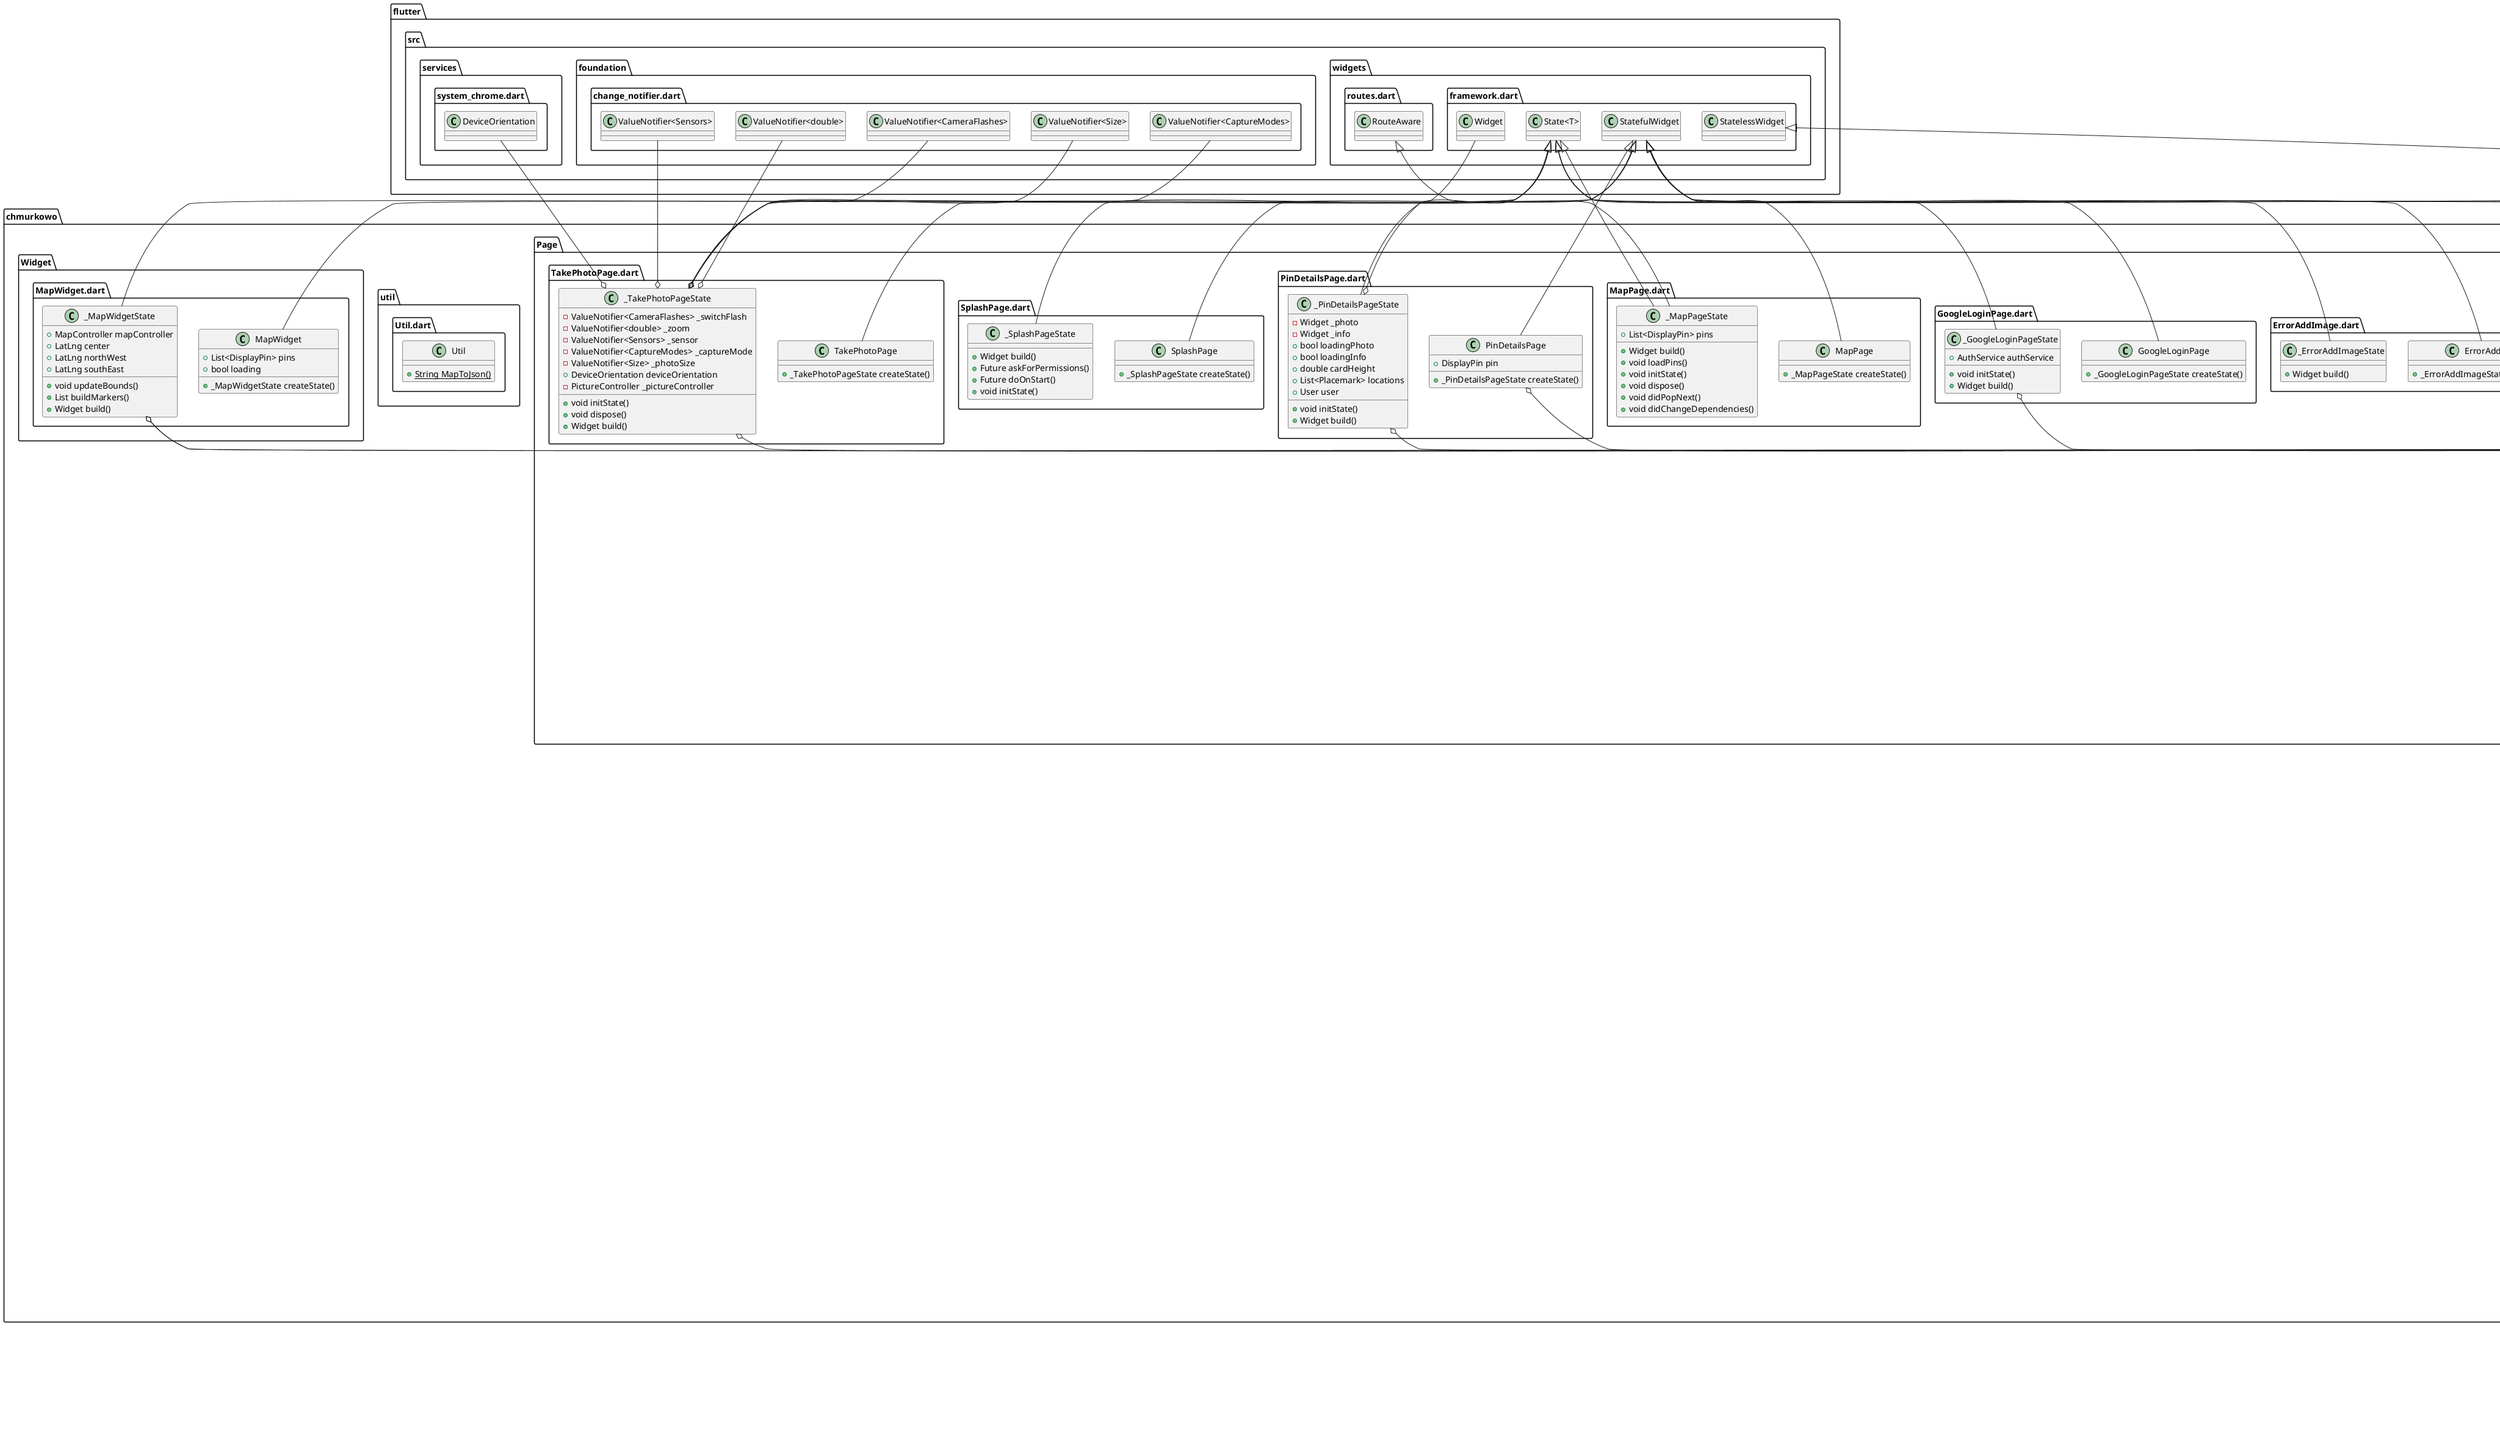 @startuml
set namespaceSeparator ::

class "chmurkowo::main.dart::MyApp" {
  +Widget build()
}

"flutter::src::widgets::framework.dart::StatelessWidget" <|-- "chmurkowo::main.dart::MyApp"

class "chmurkowo::model::DisplayPin.dart::DisplayPin" {
  +LatLng position
  +String name
  +int id
  +String userId
  +String photoFilename
  +int getId()
  +LatLng getPosition()
  +String getUserId()
}

"chmurkowo::model::DisplayPin.dart::DisplayPin" o-- "latlong::latlong.dart::LatLng"

class "chmurkowo::model::GoogleUser.dart::GoogleUser" {
  +String googleId
  +String displayName
  +String email
  +String getDisplayName()
  +Map toMap()
}

class "chmurkowo::model::User.dart::User" {
  +String googleId
  +String displayName
  +String email
  +int score
  +int photosLeft
  +int lastPhotoTimestamp
  +String getDisplayName()
}

class "chmurkowo::Page::AddImagePage.dart::AddImagePage" {
  +_AddImagePageState createState()
}

"flutter::src::widgets::framework.dart::StatefulWidget" <|-- "chmurkowo::Page::AddImagePage.dart::AddImagePage"

class "chmurkowo::Page::AddImagePage.dart::_AddImagePageState" {
  +dynamic pathToImage
  +LatLng location
  +LocationService locationService
  +ApiService apiService
  +dynamic Function() callbackSubmit
  +List<Widget> childrens
  +void callbackSubmitWhenValid()
  +void valid()
  +Widget build()
  +void initState()
}

"chmurkowo::Page::AddImagePage.dart::_AddImagePageState" o-- "latlong::latlong.dart::LatLng"
"chmurkowo::Page::AddImagePage.dart::_AddImagePageState" o-- "chmurkowo::service::LocationService.dart::LocationService"
"chmurkowo::Page::AddImagePage.dart::_AddImagePageState" o-- "chmurkowo::service::ApiService.dart::ApiService"
"chmurkowo::Page::AddImagePage.dart::_AddImagePageState" o-- "chmurkowo::Page::AddImagePage.dart::dynamic Function()"
"flutter::src::widgets::framework.dart::State<T>" <|-- "chmurkowo::Page::AddImagePage.dart::_AddImagePageState"

class "chmurkowo::Page::DrawerWidget.dart::DrawerWidget" {
  +_DrawerWidgetState createState()
}

"flutter::src::widgets::framework.dart::StatefulWidget" <|-- "chmurkowo::Page::DrawerWidget.dart::DrawerWidget"

class "chmurkowo::Page::DrawerWidget.dart::_DrawerWidgetState" {
  +AuthService authService
  +Widget build()
}

"chmurkowo::Page::DrawerWidget.dart::_DrawerWidgetState" o-- "chmurkowo::service::AuthService.dart::AuthService"
"flutter::src::widgets::framework.dart::State<T>" <|-- "chmurkowo::Page::DrawerWidget.dart::_DrawerWidgetState"

class "chmurkowo::Page::ErrorAddImage.dart::ErrorAddImage" {
  +_ErrorAddImageState createState()
}

"flutter::src::widgets::framework.dart::StatefulWidget" <|-- "chmurkowo::Page::ErrorAddImage.dart::ErrorAddImage"

class "chmurkowo::Page::ErrorAddImage.dart::_ErrorAddImageState" {
  +Widget build()
}

"flutter::src::widgets::framework.dart::State<T>" <|-- "chmurkowo::Page::ErrorAddImage.dart::_ErrorAddImageState"

class "chmurkowo::Page::GoogleLoginPage.dart::GoogleLoginPage" {
  +_GoogleLoginPageState createState()
}

"flutter::src::widgets::framework.dart::StatefulWidget" <|-- "chmurkowo::Page::GoogleLoginPage.dart::GoogleLoginPage"

class "chmurkowo::Page::GoogleLoginPage.dart::_GoogleLoginPageState" {
  +AuthService authService
  +void initState()
  +Widget build()
}

"chmurkowo::Page::GoogleLoginPage.dart::_GoogleLoginPageState" o-- "chmurkowo::service::AuthService.dart::AuthService"
"flutter::src::widgets::framework.dart::State<T>" <|-- "chmurkowo::Page::GoogleLoginPage.dart::_GoogleLoginPageState"

class "chmurkowo::Page::MapPage.dart::MapPage" {
  +_MapPageState createState()
}

"flutter::src::widgets::framework.dart::StatefulWidget" <|-- "chmurkowo::Page::MapPage.dart::MapPage"

class "chmurkowo::Page::MapPage.dart::_MapPageState" {
  +List<DisplayPin> pins
  +Widget build()
  +void loadPins()
  +void initState()
  +void dispose()
  +void didPopNext()
  +void didChangeDependencies()
}

"flutter::src::widgets::framework.dart::State<T>" <|-- "chmurkowo::Page::MapPage.dart::_MapPageState"
"flutter::src::widgets::routes.dart::RouteAware" <|-- "chmurkowo::Page::MapPage.dart::_MapPageState"

class "chmurkowo::Page::PinDetailsPage.dart::PinDetailsPage" {
  +DisplayPin pin
  +_PinDetailsPageState createState()
}

"chmurkowo::Page::PinDetailsPage.dart::PinDetailsPage" o-- "chmurkowo::model::DisplayPin.dart::DisplayPin"
"flutter::src::widgets::framework.dart::StatefulWidget" <|-- "chmurkowo::Page::PinDetailsPage.dart::PinDetailsPage"

class "chmurkowo::Page::PinDetailsPage.dart::_PinDetailsPageState" {
  -Widget _photo
  -Widget _info
  +bool loadingPhoto
  +bool loadingInfo
  +double cardHeight
  +List<Placemark> locations
  +User user
  +void initState()
  +Widget build()
}

"chmurkowo::Page::PinDetailsPage.dart::_PinDetailsPageState" o-- "flutter::src::widgets::framework.dart::Widget"
"chmurkowo::Page::PinDetailsPage.dart::_PinDetailsPageState" o-- "chmurkowo::model::User.dart::User"
"flutter::src::widgets::framework.dart::State<T>" <|-- "chmurkowo::Page::PinDetailsPage.dart::_PinDetailsPageState"

class "chmurkowo::Page::SplashPage.dart::SplashPage" {
  +_SplashPageState createState()
}

"flutter::src::widgets::framework.dart::StatefulWidget" <|-- "chmurkowo::Page::SplashPage.dart::SplashPage"

class "chmurkowo::Page::SplashPage.dart::_SplashPageState" {
  +Widget build()
  +Future askForPermissions()
  +Future doOnStart()
  +void initState()
}

"flutter::src::widgets::framework.dart::State<T>" <|-- "chmurkowo::Page::SplashPage.dart::_SplashPageState"

class "chmurkowo::Page::TakePhotoPage.dart::TakePhotoPage" {
  +_TakePhotoPageState createState()
}

"flutter::src::widgets::framework.dart::StatefulWidget" <|-- "chmurkowo::Page::TakePhotoPage.dart::TakePhotoPage"

class "chmurkowo::Page::TakePhotoPage.dart::_TakePhotoPageState" {
  -ValueNotifier<CameraFlashes> _switchFlash
  -ValueNotifier<double> _zoom
  -ValueNotifier<Sensors> _sensor
  -ValueNotifier<CaptureModes> _captureMode
  -ValueNotifier<Size> _photoSize
  +DeviceOrientation deviceOrientation
  -PictureController _pictureController
  +void initState()
  +void dispose()
  +Widget build()
}

"chmurkowo::Page::TakePhotoPage.dart::_TakePhotoPageState" o-- "flutter::src::foundation::change_notifier.dart::ValueNotifier<CameraFlashes>"
"chmurkowo::Page::TakePhotoPage.dart::_TakePhotoPageState" o-- "flutter::src::foundation::change_notifier.dart::ValueNotifier<double>"
"chmurkowo::Page::TakePhotoPage.dart::_TakePhotoPageState" o-- "flutter::src::foundation::change_notifier.dart::ValueNotifier<Sensors>"
"chmurkowo::Page::TakePhotoPage.dart::_TakePhotoPageState" o-- "flutter::src::foundation::change_notifier.dart::ValueNotifier<CaptureModes>"
"chmurkowo::Page::TakePhotoPage.dart::_TakePhotoPageState" o-- "flutter::src::foundation::change_notifier.dart::ValueNotifier<Size>"
"chmurkowo::Page::TakePhotoPage.dart::_TakePhotoPageState" o-- "flutter::src::services::system_chrome.dart::DeviceOrientation"
"chmurkowo::Page::TakePhotoPage.dart::_TakePhotoPageState" o-- "camerawesome::picture_controller.dart::PictureController"
"flutter::src::widgets::framework.dart::State<T>" <|-- "chmurkowo::Page::TakePhotoPage.dart::_TakePhotoPageState"

class "chmurkowo::service::ApiService.dart::ApiService" {
  {static} +int ErrorOk
  {static} +int ErrorSomethingGetsWrong
  {static} +int ErrorRequireArgument
  {static} +int ErrorAddPinTooSmallOffset
  {static} +int ErrorAddPinImageDoNotRepresentCloud
  {static} +int ErrorNoImage
  {static} -ApiService _instance
  {static} +String azureDomainName
  {static} +String localDomainName
  {static} +String key
  {static} +String methodHello
  {static} +String methodAddPin
  {static} +String methodPhotoNameByPinId
  {static} +String methodPhotoByPinId
  {static} +String methodAllPins
  {static} +String methodUserById
  +AuthService authService
  {static} +dynamic protocol
  {static} +dynamic domainName
  {static} +dynamic getMessageForErrorCode()
  +dynamic getFunctionUrl()
  +Map requestHeaders()
  +Future get()
  +Future post()
  +Future postFile()
  +Future hello()
  +Future addPin()
  +Future getImageNameForPin()
  +Future getImageForPin()
  +Future getAllPins()
  +Future getUserById()
}

"chmurkowo::service::ApiService.dart::ApiService" o-- "chmurkowo::service::ApiService.dart::ApiService"
"chmurkowo::service::ApiService.dart::ApiService" o-- "chmurkowo::service::AuthService.dart::AuthService"

class "chmurkowo::service::AuthService.dart::AuthService" {
  {static} -AuthService _instance
  -UserCredential _userCredential
  +String googleId
  +String email
  +String displayName
  +GoogleUser user
  +Future initialize()
  +Future signInWithGoogle()
}

"chmurkowo::service::AuthService.dart::AuthService" o-- "chmurkowo::service::AuthService.dart::AuthService"
"chmurkowo::service::AuthService.dart::AuthService" o-- "firebase_auth::firebase_auth.dart::UserCredential"
"chmurkowo::service::AuthService.dart::AuthService" o-- "chmurkowo::model::GoogleUser.dart::GoogleUser"

class "chmurkowo::service::LocationService.dart::LocationService" {
  {static} -LocationService _instance
  +Future currentLocation()
}

"chmurkowo::service::LocationService.dart::LocationService" o-- "chmurkowo::service::LocationService.dart::LocationService"

class "chmurkowo::service::PermissionsService.dart::PermissionsService" {
  {static} -PermissionsService _instance
  +dynamic neededPermissions
  +Future requestAllNeededPermissions()
  +Future requestPermission()
}

"chmurkowo::service::PermissionsService.dart::PermissionsService" o-- "chmurkowo::service::PermissionsService.dart::PermissionsService"

class "chmurkowo::service::PrefsService.dart::PrefsService" {
  {static} -PrefsService _instance
  +Future<SharedPreferences> prefs
  -Future _getBool()
  -Future _setBool()
  +Future userHelloDone()
}

"chmurkowo::service::PrefsService.dart::PrefsService" o-- "chmurkowo::service::PrefsService.dart::PrefsService"

class "chmurkowo::util::Util.dart::Util" {
  {static} +String MapToJson()
}

class "chmurkowo::Widget::MapWidget.dart::MapWidget" {
  +List<DisplayPin> pins
  +bool loading
  +_MapWidgetState createState()
}

"flutter::src::widgets::framework.dart::StatefulWidget" <|-- "chmurkowo::Widget::MapWidget.dart::MapWidget"

class "chmurkowo::Widget::MapWidget.dart::_MapWidgetState" {
  +MapController mapController
  +LatLng center
  +LatLng northWest
  +LatLng southEast
  +void updateBounds()
  +List buildMarkers()
  +Widget build()
}

"chmurkowo::Widget::MapWidget.dart::_MapWidgetState" o-- "flutter_map::flutter_map.dart::MapController"
"chmurkowo::Widget::MapWidget.dart::_MapWidgetState" o-- "latlong::latlong.dart::LatLng"
"flutter::src::widgets::framework.dart::State<T>" <|-- "chmurkowo::Widget::MapWidget.dart::_MapWidgetState"


@enduml